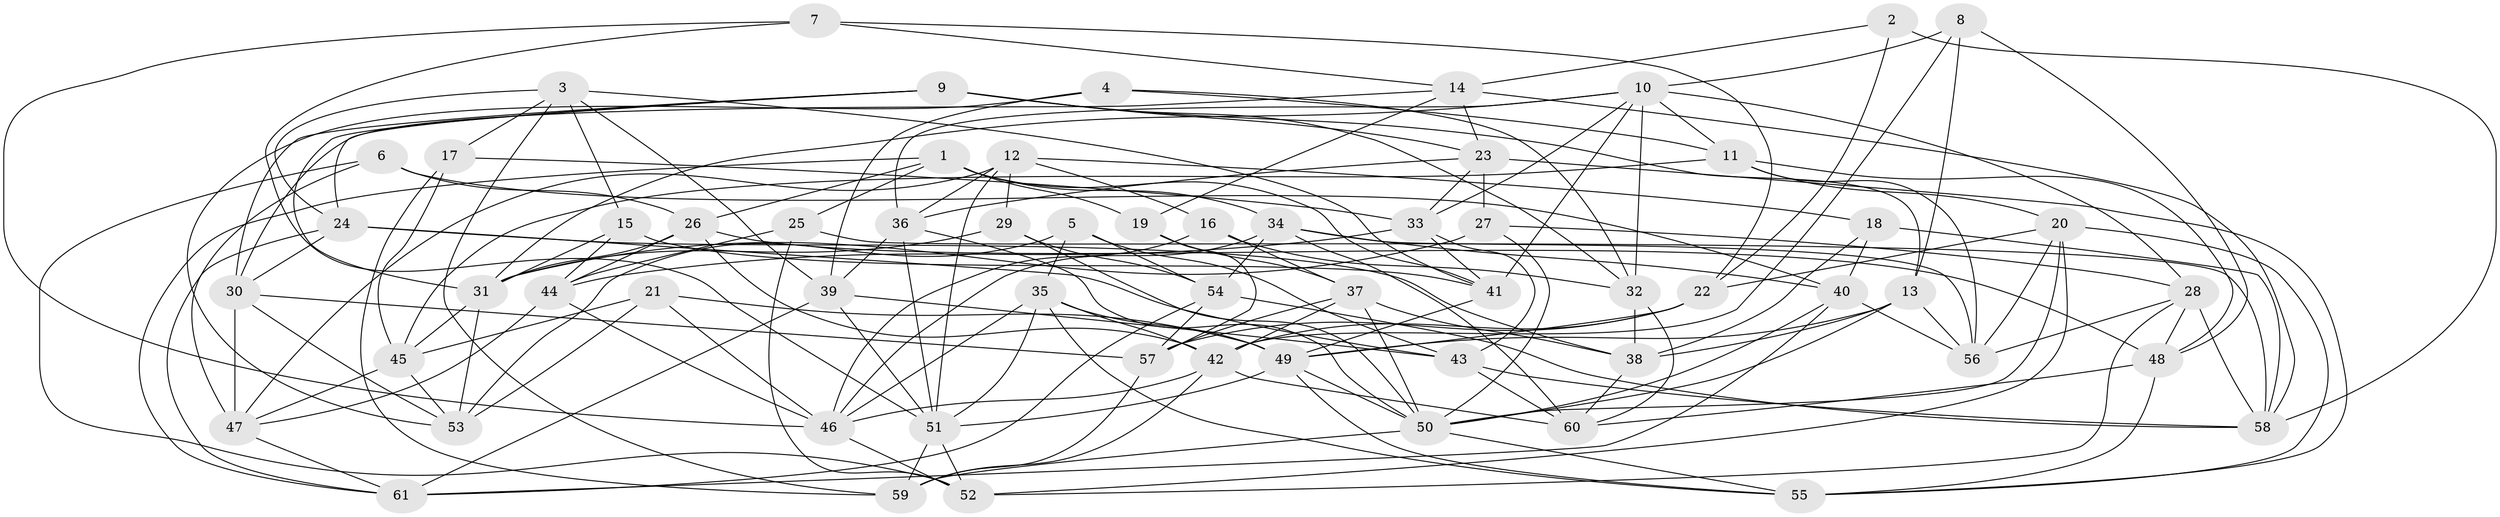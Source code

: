 // original degree distribution, {4: 1.0}
// Generated by graph-tools (version 1.1) at 2025/50/03/09/25 03:50:46]
// undirected, 61 vertices, 176 edges
graph export_dot {
graph [start="1"]
  node [color=gray90,style=filled];
  1;
  2;
  3;
  4;
  5;
  6;
  7;
  8;
  9;
  10;
  11;
  12;
  13;
  14;
  15;
  16;
  17;
  18;
  19;
  20;
  21;
  22;
  23;
  24;
  25;
  26;
  27;
  28;
  29;
  30;
  31;
  32;
  33;
  34;
  35;
  36;
  37;
  38;
  39;
  40;
  41;
  42;
  43;
  44;
  45;
  46;
  47;
  48;
  49;
  50;
  51;
  52;
  53;
  54;
  55;
  56;
  57;
  58;
  59;
  60;
  61;
  1 -- 19 [weight=1.0];
  1 -- 25 [weight=1.0];
  1 -- 26 [weight=1.0];
  1 -- 34 [weight=1.0];
  1 -- 41 [weight=1.0];
  1 -- 61 [weight=1.0];
  2 -- 14 [weight=1.0];
  2 -- 22 [weight=1.0];
  2 -- 58 [weight=2.0];
  3 -- 15 [weight=1.0];
  3 -- 17 [weight=1.0];
  3 -- 24 [weight=1.0];
  3 -- 39 [weight=1.0];
  3 -- 41 [weight=1.0];
  3 -- 59 [weight=1.0];
  4 -- 11 [weight=1.0];
  4 -- 32 [weight=1.0];
  4 -- 39 [weight=1.0];
  4 -- 53 [weight=1.0];
  5 -- 35 [weight=1.0];
  5 -- 43 [weight=1.0];
  5 -- 53 [weight=1.0];
  5 -- 54 [weight=1.0];
  6 -- 26 [weight=1.0];
  6 -- 40 [weight=1.0];
  6 -- 47 [weight=1.0];
  6 -- 52 [weight=1.0];
  7 -- 14 [weight=1.0];
  7 -- 22 [weight=1.0];
  7 -- 46 [weight=1.0];
  7 -- 51 [weight=1.0];
  8 -- 10 [weight=1.0];
  8 -- 13 [weight=1.0];
  8 -- 42 [weight=1.0];
  8 -- 48 [weight=1.0];
  9 -- 13 [weight=1.0];
  9 -- 23 [weight=1.0];
  9 -- 24 [weight=1.0];
  9 -- 30 [weight=1.0];
  9 -- 31 [weight=1.0];
  9 -- 32 [weight=1.0];
  10 -- 11 [weight=1.0];
  10 -- 28 [weight=1.0];
  10 -- 31 [weight=1.0];
  10 -- 32 [weight=1.0];
  10 -- 33 [weight=1.0];
  10 -- 36 [weight=1.0];
  10 -- 41 [weight=1.0];
  11 -- 20 [weight=1.0];
  11 -- 45 [weight=1.0];
  11 -- 48 [weight=1.0];
  11 -- 56 [weight=1.0];
  12 -- 16 [weight=1.0];
  12 -- 18 [weight=1.0];
  12 -- 29 [weight=1.0];
  12 -- 36 [weight=1.0];
  12 -- 47 [weight=1.0];
  12 -- 51 [weight=1.0];
  13 -- 38 [weight=1.0];
  13 -- 49 [weight=1.0];
  13 -- 50 [weight=1.0];
  13 -- 56 [weight=1.0];
  14 -- 19 [weight=1.0];
  14 -- 23 [weight=1.0];
  14 -- 30 [weight=1.0];
  14 -- 58 [weight=1.0];
  15 -- 31 [weight=1.0];
  15 -- 41 [weight=1.0];
  15 -- 44 [weight=1.0];
  16 -- 32 [weight=1.0];
  16 -- 37 [weight=1.0];
  16 -- 46 [weight=1.0];
  17 -- 33 [weight=1.0];
  17 -- 45 [weight=1.0];
  17 -- 59 [weight=1.0];
  18 -- 38 [weight=1.0];
  18 -- 40 [weight=1.0];
  18 -- 58 [weight=1.0];
  19 -- 37 [weight=1.0];
  19 -- 57 [weight=1.0];
  20 -- 22 [weight=1.0];
  20 -- 50 [weight=1.0];
  20 -- 52 [weight=1.0];
  20 -- 55 [weight=1.0];
  20 -- 56 [weight=1.0];
  21 -- 45 [weight=1.0];
  21 -- 46 [weight=1.0];
  21 -- 49 [weight=1.0];
  21 -- 53 [weight=1.0];
  22 -- 42 [weight=1.0];
  22 -- 49 [weight=1.0];
  22 -- 57 [weight=1.0];
  23 -- 27 [weight=1.0];
  23 -- 33 [weight=1.0];
  23 -- 36 [weight=1.0];
  23 -- 55 [weight=1.0];
  24 -- 30 [weight=1.0];
  24 -- 38 [weight=1.0];
  24 -- 43 [weight=1.0];
  24 -- 61 [weight=1.0];
  25 -- 44 [weight=1.0];
  25 -- 52 [weight=1.0];
  25 -- 58 [weight=1.0];
  26 -- 31 [weight=1.0];
  26 -- 42 [weight=1.0];
  26 -- 44 [weight=1.0];
  26 -- 48 [weight=1.0];
  27 -- 28 [weight=1.0];
  27 -- 31 [weight=1.0];
  27 -- 50 [weight=1.0];
  28 -- 48 [weight=1.0];
  28 -- 52 [weight=1.0];
  28 -- 56 [weight=1.0];
  28 -- 58 [weight=1.0];
  29 -- 31 [weight=1.0];
  29 -- 50 [weight=1.0];
  29 -- 54 [weight=1.0];
  30 -- 47 [weight=1.0];
  30 -- 53 [weight=1.0];
  30 -- 57 [weight=1.0];
  31 -- 45 [weight=1.0];
  31 -- 53 [weight=1.0];
  32 -- 38 [weight=1.0];
  32 -- 60 [weight=1.0];
  33 -- 41 [weight=1.0];
  33 -- 43 [weight=1.0];
  33 -- 44 [weight=1.0];
  34 -- 40 [weight=1.0];
  34 -- 46 [weight=1.0];
  34 -- 54 [weight=1.0];
  34 -- 56 [weight=1.0];
  34 -- 60 [weight=1.0];
  35 -- 42 [weight=1.0];
  35 -- 46 [weight=1.0];
  35 -- 49 [weight=1.0];
  35 -- 51 [weight=1.0];
  35 -- 55 [weight=1.0];
  36 -- 39 [weight=1.0];
  36 -- 50 [weight=1.0];
  36 -- 51 [weight=1.0];
  37 -- 38 [weight=1.0];
  37 -- 42 [weight=1.0];
  37 -- 50 [weight=1.0];
  37 -- 57 [weight=1.0];
  38 -- 60 [weight=1.0];
  39 -- 43 [weight=1.0];
  39 -- 51 [weight=1.0];
  39 -- 61 [weight=1.0];
  40 -- 50 [weight=1.0];
  40 -- 56 [weight=1.0];
  40 -- 61 [weight=1.0];
  41 -- 49 [weight=1.0];
  42 -- 46 [weight=1.0];
  42 -- 59 [weight=1.0];
  42 -- 60 [weight=1.0];
  43 -- 58 [weight=1.0];
  43 -- 60 [weight=1.0];
  44 -- 46 [weight=1.0];
  44 -- 47 [weight=1.0];
  45 -- 47 [weight=1.0];
  45 -- 53 [weight=1.0];
  46 -- 52 [weight=1.0];
  47 -- 61 [weight=1.0];
  48 -- 55 [weight=1.0];
  48 -- 60 [weight=1.0];
  49 -- 50 [weight=1.0];
  49 -- 51 [weight=1.0];
  49 -- 55 [weight=1.0];
  50 -- 55 [weight=1.0];
  50 -- 59 [weight=1.0];
  51 -- 52 [weight=1.0];
  51 -- 59 [weight=1.0];
  54 -- 57 [weight=1.0];
  54 -- 58 [weight=1.0];
  54 -- 61 [weight=1.0];
  57 -- 59 [weight=1.0];
}
